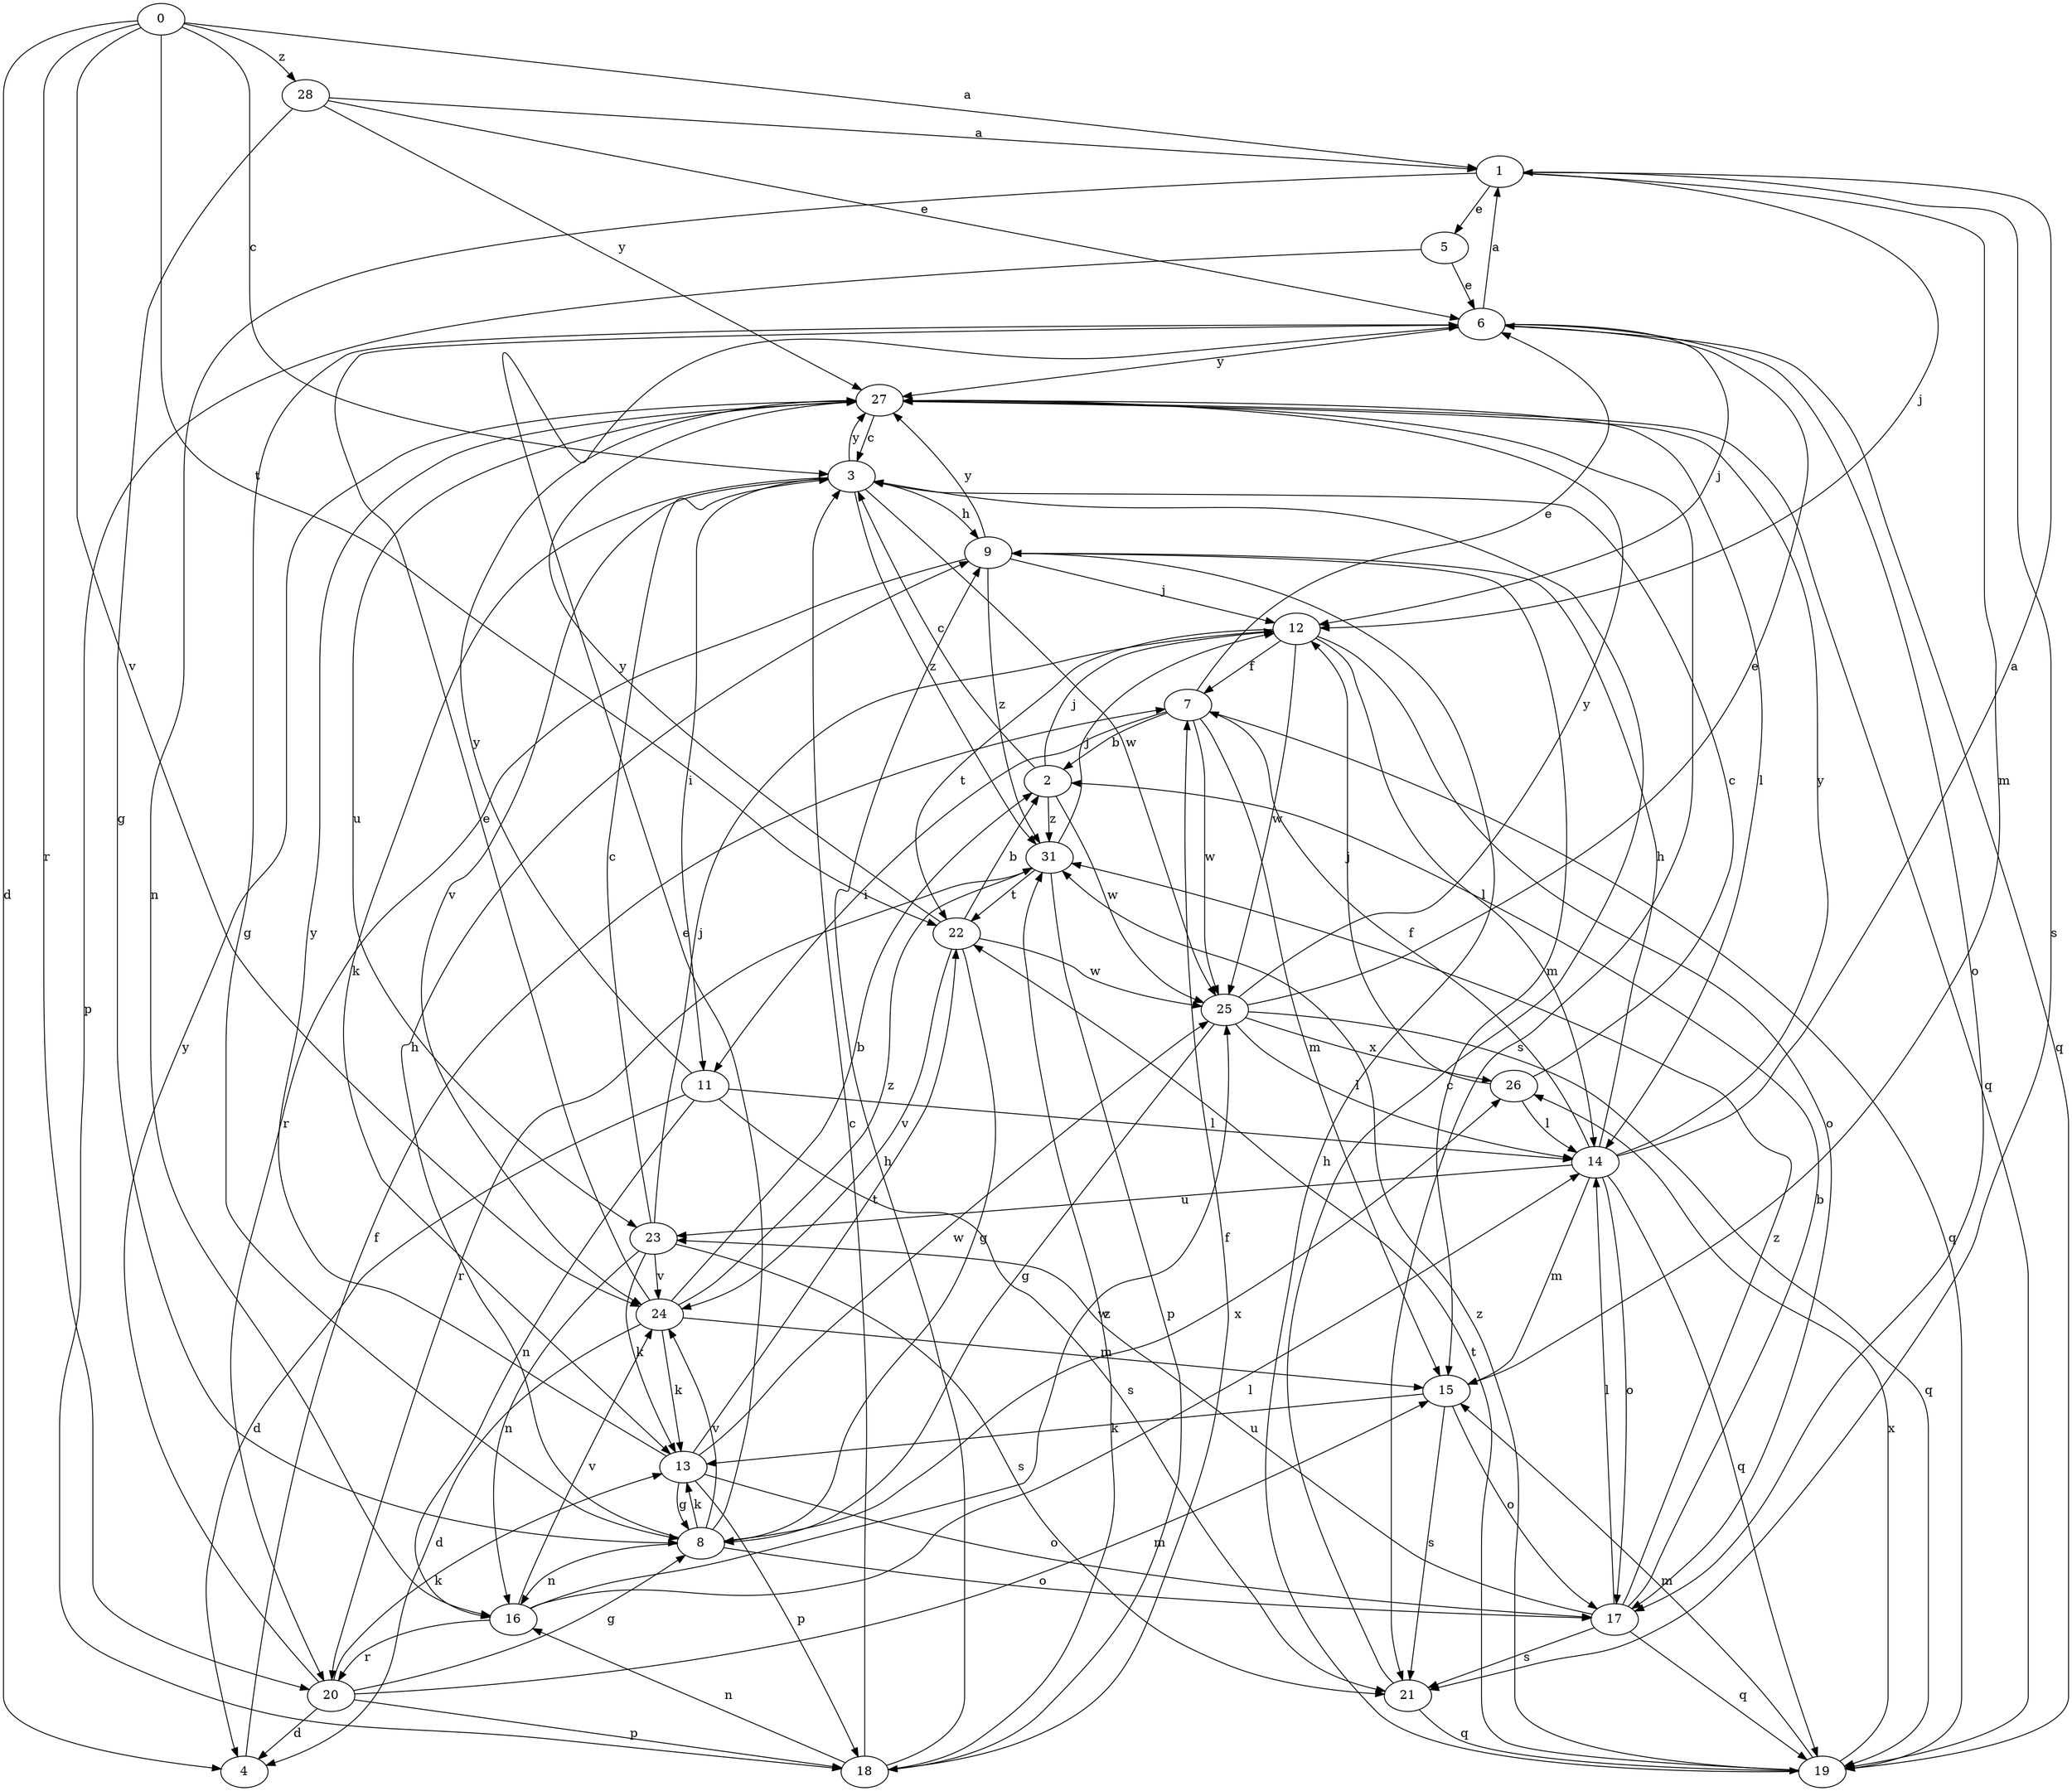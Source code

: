 strict digraph  {
0;
1;
2;
3;
4;
5;
6;
7;
8;
9;
11;
12;
13;
14;
15;
16;
17;
18;
19;
20;
21;
22;
23;
24;
25;
26;
27;
28;
31;
0 -> 1  [label=a];
0 -> 3  [label=c];
0 -> 4  [label=d];
0 -> 20  [label=r];
0 -> 22  [label=t];
0 -> 24  [label=v];
0 -> 28  [label=z];
1 -> 5  [label=e];
1 -> 12  [label=j];
1 -> 15  [label=m];
1 -> 16  [label=n];
1 -> 21  [label=s];
2 -> 3  [label=c];
2 -> 12  [label=j];
2 -> 25  [label=w];
2 -> 31  [label=z];
3 -> 9  [label=h];
3 -> 11  [label=i];
3 -> 13  [label=k];
3 -> 24  [label=v];
3 -> 25  [label=w];
3 -> 27  [label=y];
3 -> 31  [label=z];
4 -> 7  [label=f];
5 -> 6  [label=e];
5 -> 18  [label=p];
6 -> 1  [label=a];
6 -> 8  [label=g];
6 -> 12  [label=j];
6 -> 17  [label=o];
6 -> 19  [label=q];
6 -> 27  [label=y];
7 -> 2  [label=b];
7 -> 6  [label=e];
7 -> 11  [label=i];
7 -> 15  [label=m];
7 -> 19  [label=q];
7 -> 25  [label=w];
8 -> 6  [label=e];
8 -> 9  [label=h];
8 -> 13  [label=k];
8 -> 16  [label=n];
8 -> 17  [label=o];
8 -> 24  [label=v];
8 -> 26  [label=x];
9 -> 12  [label=j];
9 -> 15  [label=m];
9 -> 20  [label=r];
9 -> 27  [label=y];
9 -> 31  [label=z];
11 -> 4  [label=d];
11 -> 14  [label=l];
11 -> 16  [label=n];
11 -> 21  [label=s];
11 -> 27  [label=y];
12 -> 7  [label=f];
12 -> 14  [label=l];
12 -> 17  [label=o];
12 -> 22  [label=t];
12 -> 25  [label=w];
13 -> 8  [label=g];
13 -> 17  [label=o];
13 -> 18  [label=p];
13 -> 22  [label=t];
13 -> 25  [label=w];
13 -> 27  [label=y];
14 -> 1  [label=a];
14 -> 7  [label=f];
14 -> 9  [label=h];
14 -> 15  [label=m];
14 -> 17  [label=o];
14 -> 19  [label=q];
14 -> 23  [label=u];
14 -> 27  [label=y];
15 -> 13  [label=k];
15 -> 17  [label=o];
15 -> 21  [label=s];
16 -> 14  [label=l];
16 -> 20  [label=r];
16 -> 24  [label=v];
16 -> 25  [label=w];
17 -> 2  [label=b];
17 -> 14  [label=l];
17 -> 19  [label=q];
17 -> 21  [label=s];
17 -> 23  [label=u];
17 -> 31  [label=z];
18 -> 3  [label=c];
18 -> 7  [label=f];
18 -> 9  [label=h];
18 -> 16  [label=n];
18 -> 31  [label=z];
19 -> 9  [label=h];
19 -> 15  [label=m];
19 -> 22  [label=t];
19 -> 26  [label=x];
19 -> 31  [label=z];
20 -> 4  [label=d];
20 -> 8  [label=g];
20 -> 13  [label=k];
20 -> 15  [label=m];
20 -> 18  [label=p];
20 -> 27  [label=y];
21 -> 3  [label=c];
21 -> 19  [label=q];
22 -> 2  [label=b];
22 -> 8  [label=g];
22 -> 24  [label=v];
22 -> 25  [label=w];
22 -> 27  [label=y];
23 -> 3  [label=c];
23 -> 12  [label=j];
23 -> 13  [label=k];
23 -> 16  [label=n];
23 -> 21  [label=s];
23 -> 24  [label=v];
24 -> 2  [label=b];
24 -> 4  [label=d];
24 -> 6  [label=e];
24 -> 13  [label=k];
24 -> 15  [label=m];
24 -> 31  [label=z];
25 -> 6  [label=e];
25 -> 8  [label=g];
25 -> 14  [label=l];
25 -> 19  [label=q];
25 -> 26  [label=x];
25 -> 27  [label=y];
26 -> 3  [label=c];
26 -> 12  [label=j];
26 -> 14  [label=l];
27 -> 3  [label=c];
27 -> 14  [label=l];
27 -> 19  [label=q];
27 -> 21  [label=s];
27 -> 23  [label=u];
28 -> 1  [label=a];
28 -> 6  [label=e];
28 -> 8  [label=g];
28 -> 27  [label=y];
31 -> 12  [label=j];
31 -> 18  [label=p];
31 -> 20  [label=r];
31 -> 22  [label=t];
}

